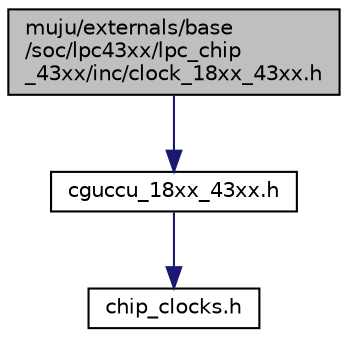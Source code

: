 digraph "muju/externals/base/soc/lpc43xx/lpc_chip_43xx/inc/clock_18xx_43xx.h"
{
  edge [fontname="Helvetica",fontsize="10",labelfontname="Helvetica",labelfontsize="10"];
  node [fontname="Helvetica",fontsize="10",shape=record];
  Node0 [label="muju/externals/base\l/soc/lpc43xx/lpc_chip\l_43xx/inc/clock_18xx_43xx.h",height=0.2,width=0.4,color="black", fillcolor="grey75", style="filled", fontcolor="black"];
  Node0 -> Node1 [color="midnightblue",fontsize="10",style="solid",fontname="Helvetica"];
  Node1 [label="cguccu_18xx_43xx.h",height=0.2,width=0.4,color="black", fillcolor="white", style="filled",URL="$cguccu__18xx__43xx_8h.html"];
  Node1 -> Node2 [color="midnightblue",fontsize="10",style="solid",fontname="Helvetica"];
  Node2 [label="chip_clocks.h",height=0.2,width=0.4,color="black", fillcolor="white", style="filled",URL="$chip__clocks_8h.html"];
}
